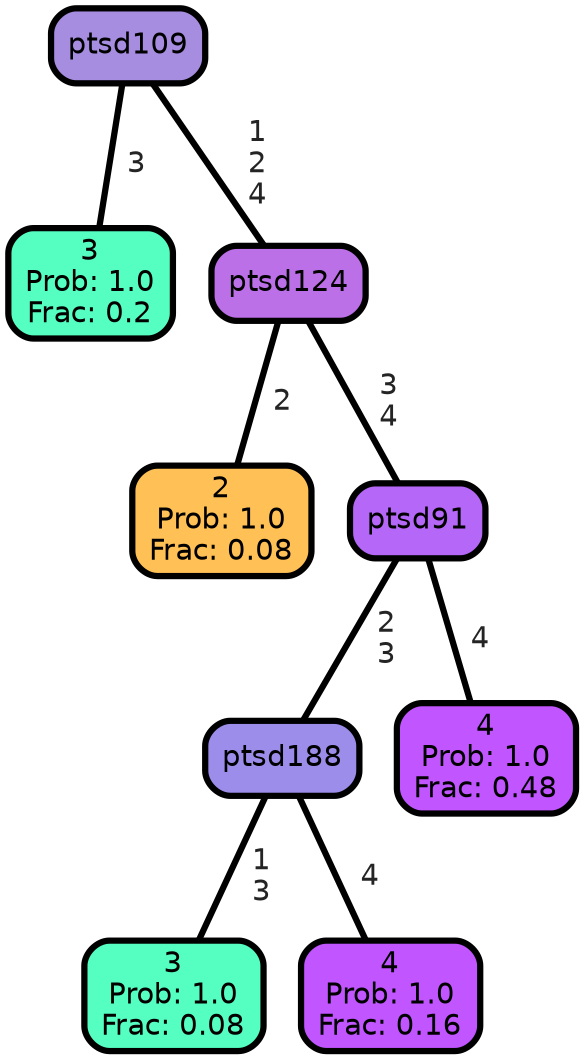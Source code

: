 graph Tree {
node [shape=box, style="filled, rounded",color="black",penwidth="3",fontcolor="black",                 fontname=helvetica] ;
graph [ranksep="0 equally", splines=straight,                 bgcolor=transparent, dpi=200] ;
edge [fontname=helvetica, fontweight=bold,fontcolor=grey14,color=black] ;
0 [label="3
Prob: 1.0
Frac: 0.2", fillcolor="#55ffc1"] ;
1 [label="ptsd109", fillcolor="#a78de0"] ;
2 [label="2
Prob: 1.0
Frac: 0.08", fillcolor="#ffc155"] ;
3 [label="ptsd124", fillcolor="#bc70e7"] ;
4 [label="3
Prob: 1.0
Frac: 0.08", fillcolor="#55ffc1"] ;
5 [label="ptsd188", fillcolor="#9d8dea"] ;
6 [label="4
Prob: 1.0
Frac: 0.16", fillcolor="#c155ff"] ;
7 [label="ptsd91", fillcolor="#b567f8"] ;
8 [label="4
Prob: 1.0
Frac: 0.48", fillcolor="#c155ff"] ;
1 -- 0 [label=" 3",penwidth=3] ;
1 -- 3 [label=" 1\n 2\n 4",penwidth=3] ;
3 -- 2 [label=" 2",penwidth=3] ;
3 -- 7 [label=" 3\n 4",penwidth=3] ;
5 -- 4 [label=" 1\n 3",penwidth=3] ;
5 -- 6 [label=" 4",penwidth=3] ;
7 -- 5 [label=" 2\n 3",penwidth=3] ;
7 -- 8 [label=" 4",penwidth=3] ;
{rank = same;}}